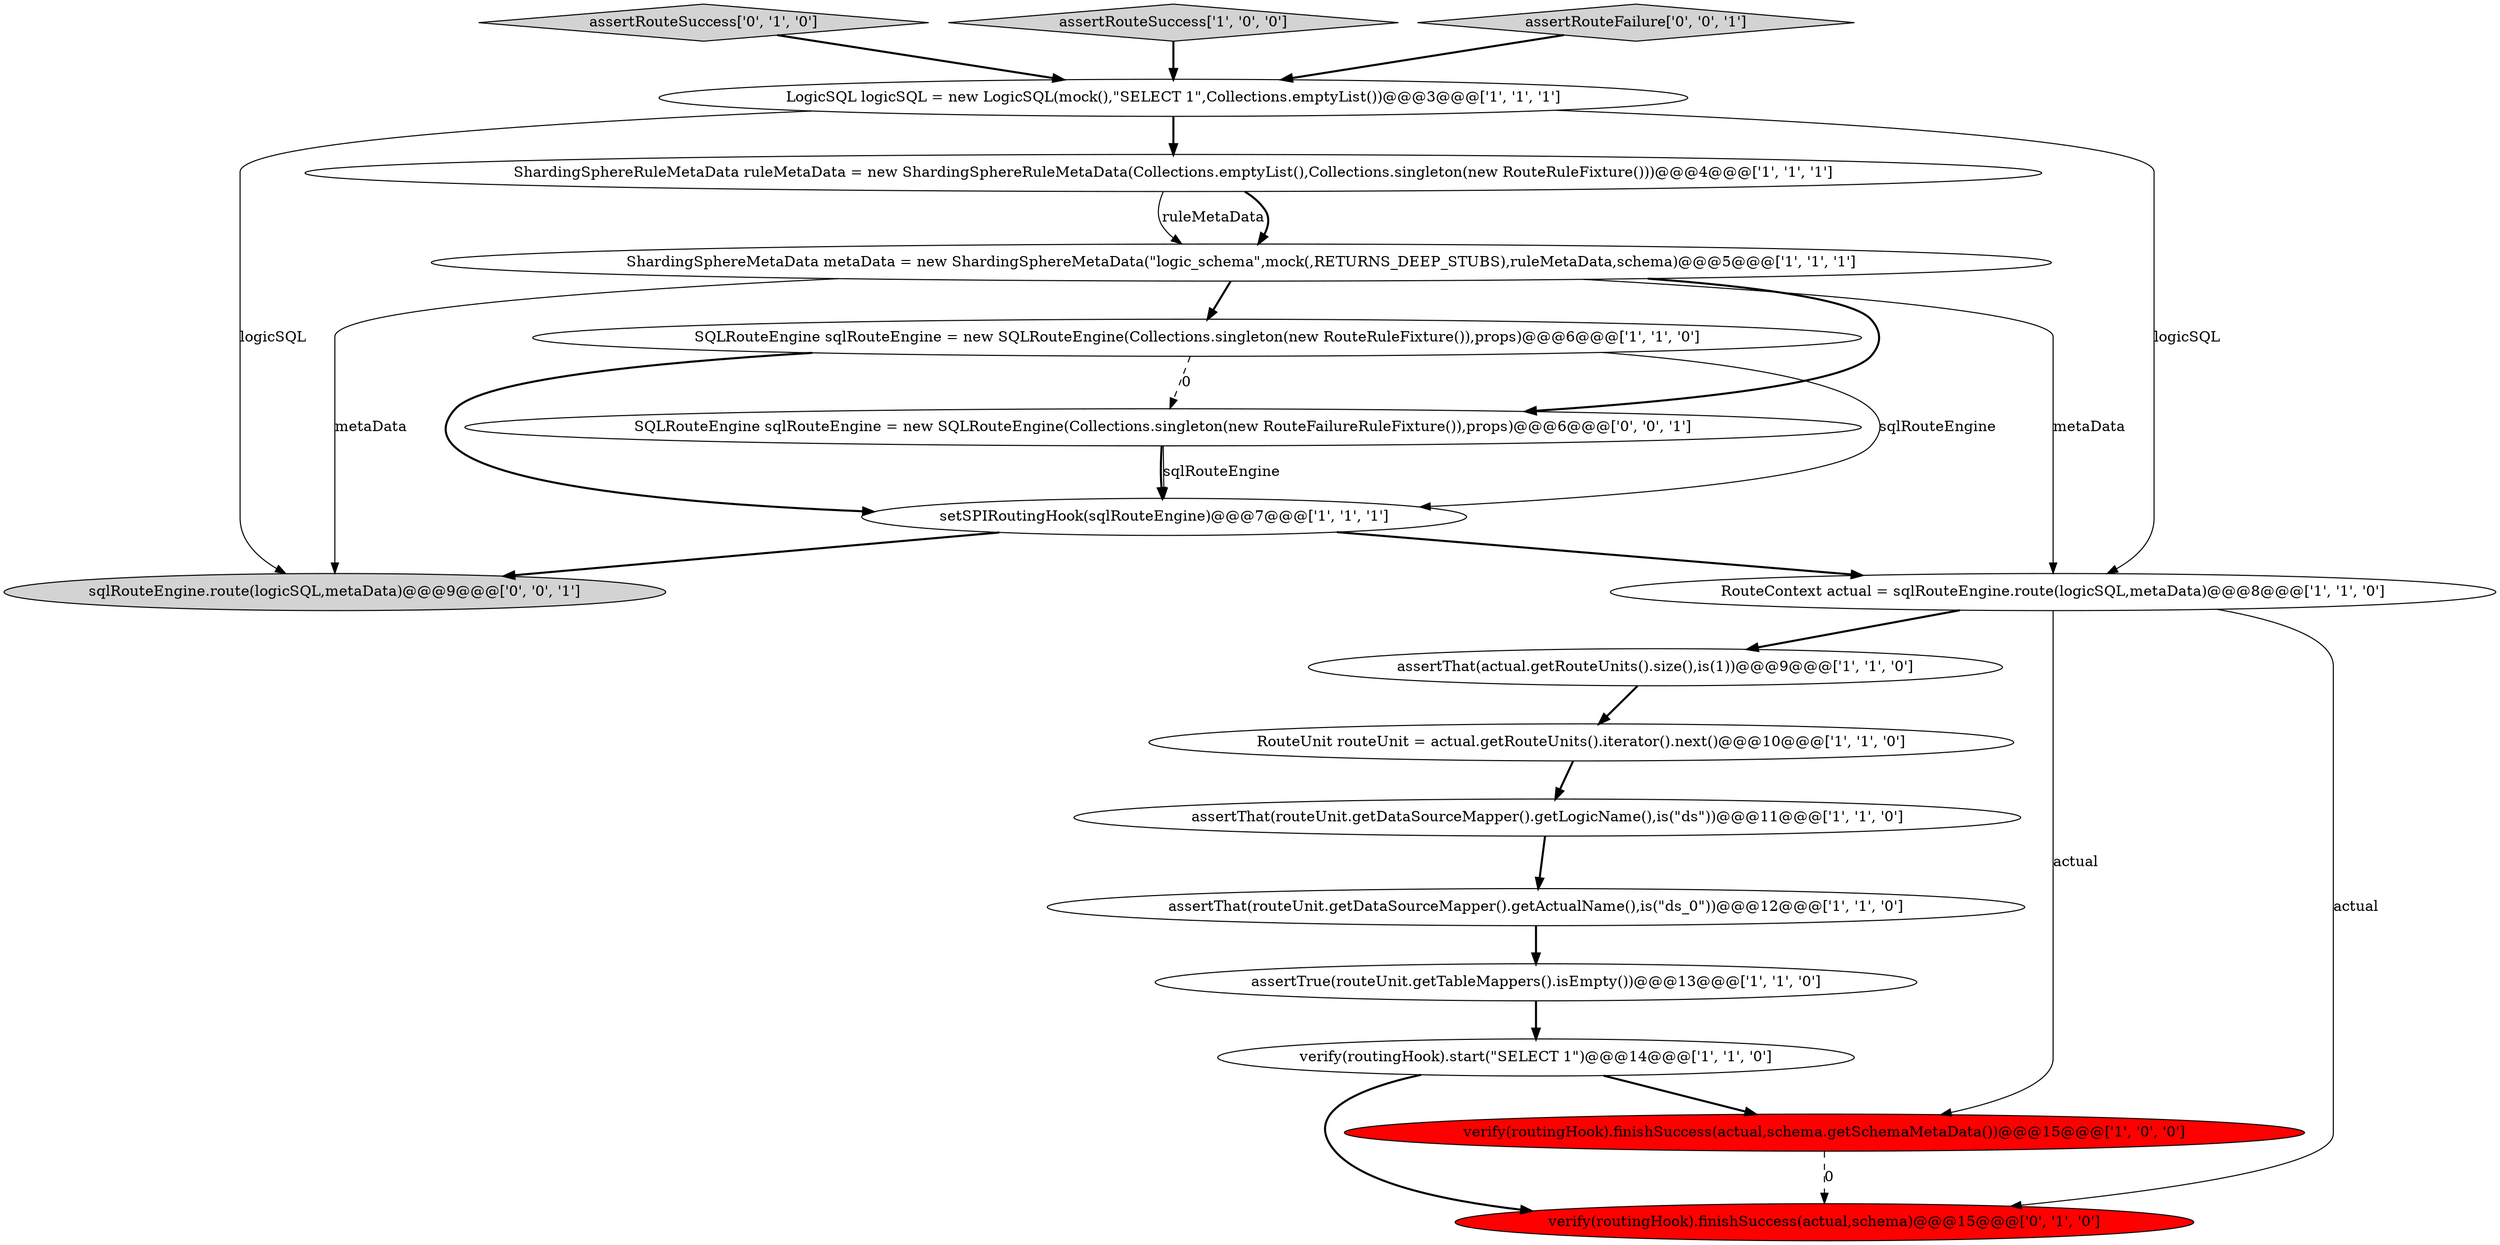 digraph {
16 [style = filled, label = "SQLRouteEngine sqlRouteEngine = new SQLRouteEngine(Collections.singleton(new RouteFailureRuleFixture()),props)@@@6@@@['0', '0', '1']", fillcolor = white, shape = ellipse image = "AAA0AAABBB3BBB"];
3 [style = filled, label = "SQLRouteEngine sqlRouteEngine = new SQLRouteEngine(Collections.singleton(new RouteRuleFixture()),props)@@@6@@@['1', '1', '0']", fillcolor = white, shape = ellipse image = "AAA0AAABBB1BBB"];
5 [style = filled, label = "LogicSQL logicSQL = new LogicSQL(mock(),\"SELECT 1\",Collections.emptyList())@@@3@@@['1', '1', '1']", fillcolor = white, shape = ellipse image = "AAA0AAABBB1BBB"];
1 [style = filled, label = "verify(routingHook).finishSuccess(actual,schema.getSchemaMetaData())@@@15@@@['1', '0', '0']", fillcolor = red, shape = ellipse image = "AAA1AAABBB1BBB"];
11 [style = filled, label = "ShardingSphereRuleMetaData ruleMetaData = new ShardingSphereRuleMetaData(Collections.emptyList(),Collections.singleton(new RouteRuleFixture()))@@@4@@@['1', '1', '1']", fillcolor = white, shape = ellipse image = "AAA0AAABBB1BBB"];
12 [style = filled, label = "assertThat(routeUnit.getDataSourceMapper().getLogicName(),is(\"ds\"))@@@11@@@['1', '1', '0']", fillcolor = white, shape = ellipse image = "AAA0AAABBB1BBB"];
7 [style = filled, label = "assertThat(routeUnit.getDataSourceMapper().getActualName(),is(\"ds_0\"))@@@12@@@['1', '1', '0']", fillcolor = white, shape = ellipse image = "AAA0AAABBB1BBB"];
18 [style = filled, label = "sqlRouteEngine.route(logicSQL,metaData)@@@9@@@['0', '0', '1']", fillcolor = lightgray, shape = ellipse image = "AAA0AAABBB3BBB"];
14 [style = filled, label = "verify(routingHook).finishSuccess(actual,schema)@@@15@@@['0', '1', '0']", fillcolor = red, shape = ellipse image = "AAA1AAABBB2BBB"];
15 [style = filled, label = "assertRouteSuccess['0', '1', '0']", fillcolor = lightgray, shape = diamond image = "AAA0AAABBB2BBB"];
2 [style = filled, label = "ShardingSphereMetaData metaData = new ShardingSphereMetaData(\"logic_schema\",mock(,RETURNS_DEEP_STUBS),ruleMetaData,schema)@@@5@@@['1', '1', '1']", fillcolor = white, shape = ellipse image = "AAA0AAABBB1BBB"];
8 [style = filled, label = "assertRouteSuccess['1', '0', '0']", fillcolor = lightgray, shape = diamond image = "AAA0AAABBB1BBB"];
0 [style = filled, label = "assertThat(actual.getRouteUnits().size(),is(1))@@@9@@@['1', '1', '0']", fillcolor = white, shape = ellipse image = "AAA0AAABBB1BBB"];
10 [style = filled, label = "verify(routingHook).start(\"SELECT 1\")@@@14@@@['1', '1', '0']", fillcolor = white, shape = ellipse image = "AAA0AAABBB1BBB"];
6 [style = filled, label = "RouteUnit routeUnit = actual.getRouteUnits().iterator().next()@@@10@@@['1', '1', '0']", fillcolor = white, shape = ellipse image = "AAA0AAABBB1BBB"];
4 [style = filled, label = "RouteContext actual = sqlRouteEngine.route(logicSQL,metaData)@@@8@@@['1', '1', '0']", fillcolor = white, shape = ellipse image = "AAA0AAABBB1BBB"];
9 [style = filled, label = "setSPIRoutingHook(sqlRouteEngine)@@@7@@@['1', '1', '1']", fillcolor = white, shape = ellipse image = "AAA0AAABBB1BBB"];
17 [style = filled, label = "assertRouteFailure['0', '0', '1']", fillcolor = lightgray, shape = diamond image = "AAA0AAABBB3BBB"];
13 [style = filled, label = "assertTrue(routeUnit.getTableMappers().isEmpty())@@@13@@@['1', '1', '0']", fillcolor = white, shape = ellipse image = "AAA0AAABBB1BBB"];
7->13 [style = bold, label=""];
4->14 [style = solid, label="actual"];
13->10 [style = bold, label=""];
17->5 [style = bold, label=""];
1->14 [style = dashed, label="0"];
10->14 [style = bold, label=""];
0->6 [style = bold, label=""];
9->4 [style = bold, label=""];
2->3 [style = bold, label=""];
2->18 [style = solid, label="metaData"];
11->2 [style = solid, label="ruleMetaData"];
6->12 [style = bold, label=""];
2->4 [style = solid, label="metaData"];
16->9 [style = solid, label="sqlRouteEngine"];
12->7 [style = bold, label=""];
11->2 [style = bold, label=""];
15->5 [style = bold, label=""];
4->0 [style = bold, label=""];
3->9 [style = bold, label=""];
5->4 [style = solid, label="logicSQL"];
3->9 [style = solid, label="sqlRouteEngine"];
9->18 [style = bold, label=""];
8->5 [style = bold, label=""];
4->1 [style = solid, label="actual"];
5->11 [style = bold, label=""];
10->1 [style = bold, label=""];
16->9 [style = bold, label=""];
3->16 [style = dashed, label="0"];
5->18 [style = solid, label="logicSQL"];
2->16 [style = bold, label=""];
}
